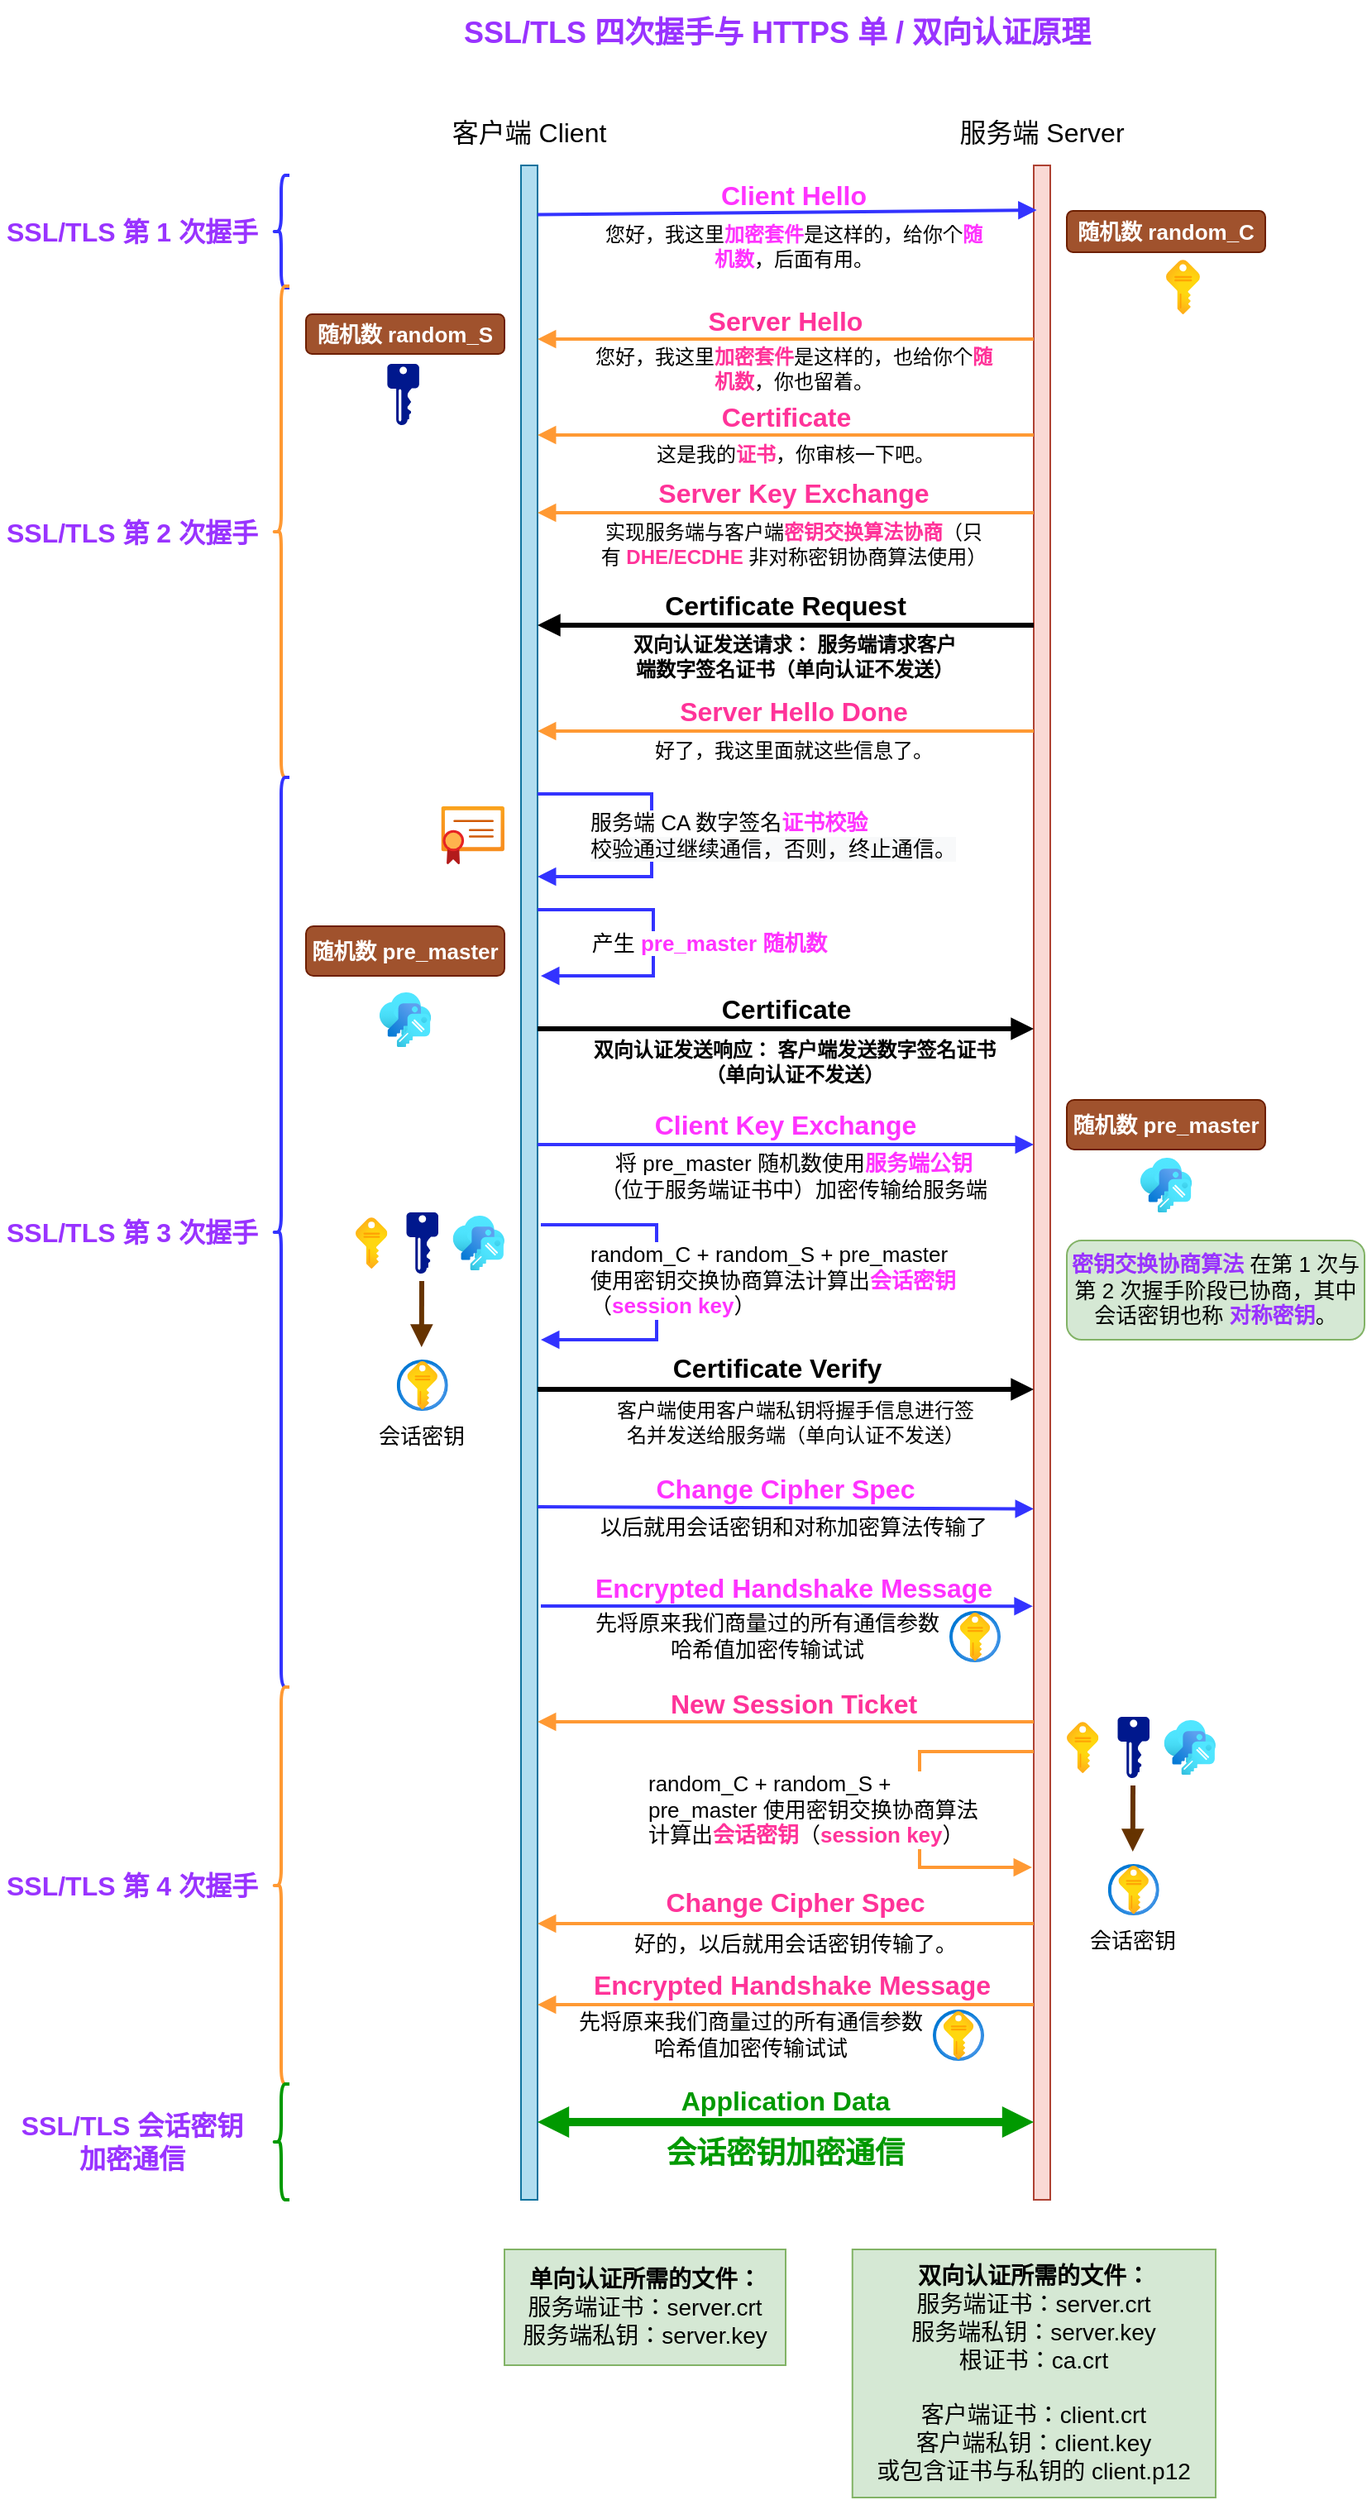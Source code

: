 <mxfile version="14.5.1" type="device"><diagram id="1GQuvzBA7p1ughSzXRVJ" name="第 1 页"><mxGraphModel dx="1865" dy="607" grid="1" gridSize="10" guides="1" tooltips="1" connect="1" arrows="1" fold="1" page="1" pageScale="1" pageWidth="827" pageHeight="1169" math="0" shadow="0"><root><mxCell id="0"/><mxCell id="1" parent="0"/><mxCell id="4LkpH8ioeplfoST91A55-1" value="" style="rounded=0;whiteSpace=wrap;html=1;fillColor=#b1ddf0;strokeColor=#10739e;" parent="1" vertex="1"><mxGeometry x="120" y="140" width="10" height="1230" as="geometry"/></mxCell><mxCell id="4LkpH8ioeplfoST91A55-2" value="" style="rounded=0;whiteSpace=wrap;html=1;fillColor=#fad9d5;strokeColor=#ae4132;" parent="1" vertex="1"><mxGeometry x="430" y="140" width="10" height="1230" as="geometry"/></mxCell><mxCell id="4LkpH8ioeplfoST91A55-3" value="客户端 Client" style="text;html=1;strokeColor=none;fillColor=none;align=center;verticalAlign=middle;whiteSpace=wrap;rounded=0;fontStyle=0;fontSize=16;" parent="1" vertex="1"><mxGeometry x="70" y="100" width="110" height="40" as="geometry"/></mxCell><mxCell id="4LkpH8ioeplfoST91A55-4" value="服务端 Server" style="text;html=1;strokeColor=none;fillColor=none;align=center;verticalAlign=middle;whiteSpace=wrap;rounded=0;fontStyle=0;fontSize=16;" parent="1" vertex="1"><mxGeometry x="380" y="100" width="110" height="40" as="geometry"/></mxCell><mxCell id="4LkpH8ioeplfoST91A55-5" value="" style="endArrow=block;html=1;fontSize=16;exitX=1.32;exitY=0.023;exitDx=0;exitDy=0;exitPerimeter=0;strokeColor=#3333FF;strokeWidth=2;entryX=0.18;entryY=0.022;entryDx=0;entryDy=0;entryPerimeter=0;endFill=1;" parent="1" target="4LkpH8ioeplfoST91A55-2" edge="1"><mxGeometry width="50" height="50" relative="1" as="geometry"><mxPoint x="130.0" y="169.72" as="sourcePoint"/><mxPoint x="430" y="171" as="targetPoint"/></mxGeometry></mxCell><mxCell id="4LkpH8ioeplfoST91A55-6" value="Client Hello" style="text;html=1;strokeColor=none;fillColor=none;align=center;verticalAlign=middle;whiteSpace=wrap;rounded=0;fontSize=16;fontStyle=1;fontColor=#FF33FF;" parent="1" vertex="1"><mxGeometry x="230" y="147.5" width="110" height="20" as="geometry"/></mxCell><mxCell id="4LkpH8ioeplfoST91A55-8" value="您好，我这里&lt;b&gt;&lt;font color=&quot;#ff33ff&quot;&gt;加密套件&lt;/font&gt;&lt;/b&gt;是这样的，给你个&lt;b&gt;&lt;font color=&quot;#ff33ff&quot;&gt;随机数&lt;/font&gt;&lt;/b&gt;，后面有用。" style="text;html=1;strokeColor=none;fillColor=none;align=center;verticalAlign=middle;whiteSpace=wrap;rounded=0;fontSize=12;" parent="1" vertex="1"><mxGeometry x="165" y="168.5" width="240" height="40" as="geometry"/></mxCell><mxCell id="4LkpH8ioeplfoST91A55-9" value="" style="endArrow=block;html=1;strokeWidth=2;fontSize=12;fontColor=#3333FF;strokeColor=#FF9933;endFill=1;" parent="1" edge="1"><mxGeometry width="50" height="50" relative="1" as="geometry"><mxPoint x="430" y="245" as="sourcePoint"/><mxPoint x="130" y="245" as="targetPoint"/></mxGeometry></mxCell><mxCell id="4LkpH8ioeplfoST91A55-10" value="Server Hello" style="text;html=1;strokeColor=none;fillColor=none;align=center;verticalAlign=middle;whiteSpace=wrap;rounded=0;fontSize=16;fontStyle=1;fontColor=#FF3399;" parent="1" vertex="1"><mxGeometry x="225" y="224" width="110" height="20" as="geometry"/></mxCell><mxCell id="4LkpH8ioeplfoST91A55-11" value="您好，我这里&lt;b&gt;&lt;font color=&quot;#ff3399&quot;&gt;加密套件&lt;/font&gt;&lt;/b&gt;是这样的，也给你个&lt;font color=&quot;#ff3399&quot;&gt;&lt;b&gt;随机数&lt;/b&gt;&lt;/font&gt;，你也留着。" style="text;html=1;strokeColor=none;fillColor=none;align=center;verticalAlign=middle;whiteSpace=wrap;rounded=0;fontSize=12;" parent="1" vertex="1"><mxGeometry x="160" y="243" width="250" height="40" as="geometry"/></mxCell><mxCell id="4LkpH8ioeplfoST91A55-12" value="" style="endArrow=block;html=1;strokeWidth=2;fontSize=12;fontColor=#3333FF;strokeColor=#FF9933;endFill=1;" parent="1" edge="1"><mxGeometry width="50" height="50" relative="1" as="geometry"><mxPoint x="430" y="303" as="sourcePoint"/><mxPoint x="130" y="303" as="targetPoint"/></mxGeometry></mxCell><mxCell id="4LkpH8ioeplfoST91A55-14" value="Certificate" style="text;html=1;strokeColor=none;fillColor=none;align=center;verticalAlign=middle;whiteSpace=wrap;rounded=0;fontSize=16;fontStyle=1;fontColor=#FF3399;" parent="1" vertex="1"><mxGeometry x="233.75" y="282" width="92.5" height="20" as="geometry"/></mxCell><mxCell id="4LkpH8ioeplfoST91A55-16" value="这是我的&lt;font color=&quot;#ff3399&quot;&gt;&lt;b&gt;证书&lt;/b&gt;&lt;/font&gt;，你审核一下吧。" style="text;html=1;strokeColor=none;fillColor=none;align=center;verticalAlign=middle;whiteSpace=wrap;rounded=0;fontSize=12;" parent="1" vertex="1"><mxGeometry x="191" y="305" width="190" height="20" as="geometry"/></mxCell><mxCell id="4LkpH8ioeplfoST91A55-17" value="" style="endArrow=block;html=1;strokeWidth=2;fontSize=12;fontColor=#3333FF;strokeColor=#FF9933;endFill=1;" parent="1" edge="1"><mxGeometry width="50" height="50" relative="1" as="geometry"><mxPoint x="430" y="350" as="sourcePoint"/><mxPoint x="130" y="350" as="targetPoint"/></mxGeometry></mxCell><mxCell id="4LkpH8ioeplfoST91A55-19" value="Server Key Exchange" style="text;html=1;strokeColor=none;fillColor=none;align=center;verticalAlign=middle;whiteSpace=wrap;rounded=0;fontSize=16;fontStyle=1;fontColor=#FF3399;" parent="1" vertex="1"><mxGeometry x="170" y="328" width="230" height="20" as="geometry"/></mxCell><mxCell id="4LkpH8ioeplfoST91A55-21" value="实现服务端与客户端&lt;font color=&quot;#ff3399&quot;&gt;&lt;b&gt;密钥交换算法协商&lt;/b&gt;&lt;/font&gt;（只有&amp;nbsp;&lt;font color=&quot;#ff3399&quot;&gt;&lt;b&gt;DHE/ECDHE&lt;/b&gt;&lt;/font&gt; 非对称密钥协商算法使用）" style="text;html=1;strokeColor=none;fillColor=none;align=center;verticalAlign=middle;whiteSpace=wrap;rounded=0;fontSize=12;fontColor=#000000;" parent="1" vertex="1"><mxGeometry x="165" y="354" width="240" height="30" as="geometry"/></mxCell><mxCell id="4LkpH8ioeplfoST91A55-22" value="" style="endArrow=block;html=1;strokeWidth=2;fontSize=12;fontColor=#3333FF;strokeColor=#FF9933;endFill=1;" parent="1" edge="1"><mxGeometry width="50" height="50" relative="1" as="geometry"><mxPoint x="430" y="482" as="sourcePoint"/><mxPoint x="130" y="482" as="targetPoint"/></mxGeometry></mxCell><mxCell id="4LkpH8ioeplfoST91A55-23" value="Server Hello Done" style="text;html=1;strokeColor=none;fillColor=none;align=center;verticalAlign=middle;whiteSpace=wrap;rounded=0;fontSize=16;fontStyle=1;fontColor=#FF3399;" parent="1" vertex="1"><mxGeometry x="170" y="460" width="230" height="20" as="geometry"/></mxCell><mxCell id="4LkpH8ioeplfoST91A55-25" value="好了，我这里面就这些信息了。" style="text;html=1;strokeColor=none;fillColor=none;align=center;verticalAlign=middle;whiteSpace=wrap;rounded=0;fontSize=12;fontColor=#000000;" parent="1" vertex="1"><mxGeometry x="196" y="484" width="178" height="20" as="geometry"/></mxCell><mxCell id="4LkpH8ioeplfoST91A55-27" value="" style="endArrow=block;html=1;strokeWidth=2;fontSize=12;fontColor=#000000;strokeColor=#3333FF;rounded=0;endFill=1;" parent="1" edge="1"><mxGeometry width="50" height="50" relative="1" as="geometry"><mxPoint x="130" y="520" as="sourcePoint"/><mxPoint x="130" y="570" as="targetPoint"/><Array as="points"><mxPoint x="199" y="520"/><mxPoint x="199" y="570"/></Array></mxGeometry></mxCell><mxCell id="4LkpH8ioeplfoST91A55-28" value="服务端 CA 数字签名&lt;b style=&quot;font-size: 13px&quot;&gt;&lt;font color=&quot;#ff33ff&quot; style=&quot;font-size: 13px&quot;&gt;证书校验&lt;br&gt;&lt;/font&gt;&lt;/b&gt;&lt;span style=&quot;background-color: rgb(248 , 249 , 250)&quot;&gt;校验通过继续通信，否则，终止通信。&lt;/span&gt;&lt;b style=&quot;font-size: 13px&quot;&gt;&lt;font color=&quot;#ff33ff&quot; style=&quot;font-size: 13px&quot;&gt;&lt;br&gt;&lt;/font&gt;&lt;/b&gt;" style="text;html=1;strokeColor=none;fillColor=none;align=left;verticalAlign=middle;whiteSpace=wrap;rounded=0;fontSize=13;fontColor=#000000;labelBackgroundColor=#ffffff;" parent="1" vertex="1"><mxGeometry x="160" y="520" width="230" height="50" as="geometry"/></mxCell><mxCell id="4LkpH8ioeplfoST91A55-29" value="" style="endArrow=block;html=1;strokeWidth=2;fontSize=12;fontColor=#000000;strokeColor=#3333FF;rounded=0;endFill=1;" parent="1" edge="1"><mxGeometry width="50" height="50" relative="1" as="geometry"><mxPoint x="130" y="590" as="sourcePoint"/><mxPoint x="132" y="630" as="targetPoint"/><Array as="points"><mxPoint x="200" y="590"/><mxPoint x="200" y="630"/></Array></mxGeometry></mxCell><mxCell id="4LkpH8ioeplfoST91A55-30" value="产生 &lt;b style=&quot;font-size: 13px&quot;&gt;&lt;font color=&quot;#ff33ff&quot; style=&quot;font-size: 13px&quot;&gt;pre_master 随机数&lt;/font&gt;&lt;/b&gt;" style="text;html=1;strokeColor=none;fillColor=none;align=center;verticalAlign=middle;whiteSpace=wrap;rounded=0;labelBackgroundColor=#ffffff;fontSize=13;fontColor=#000000;" parent="1" vertex="1"><mxGeometry x="159" y="600" width="150" height="20" as="geometry"/></mxCell><mxCell id="4LkpH8ioeplfoST91A55-31" value="随机数 random_C" style="text;html=1;align=center;verticalAlign=middle;whiteSpace=wrap;rounded=1;labelBackgroundColor=none;fontSize=13;fontStyle=1;fillColor=#a0522d;strokeColor=#6D1F00;fontColor=#ffffff;" parent="1" vertex="1"><mxGeometry x="450" y="167.5" width="120" height="25" as="geometry"/></mxCell><mxCell id="4LkpH8ioeplfoST91A55-32" value="随机数 random_S" style="text;html=1;align=center;verticalAlign=middle;whiteSpace=wrap;rounded=1;labelBackgroundColor=none;fontSize=13;fontStyle=1;fontColor=#ffffff;fillColor=#a0522d;strokeColor=#6D1F00;" parent="1" vertex="1"><mxGeometry x="-10" y="230" width="120" height="24" as="geometry"/></mxCell><mxCell id="4LkpH8ioeplfoST91A55-33" value="" style="endArrow=block;html=1;fontSize=16;strokeColor=#3333FF;strokeWidth=2;endFill=1;" parent="1" edge="1"><mxGeometry width="50" height="50" relative="1" as="geometry"><mxPoint x="130" y="732" as="sourcePoint"/><mxPoint x="430" y="732" as="targetPoint"/></mxGeometry></mxCell><mxCell id="4LkpH8ioeplfoST91A55-34" value="Client Key Exchange" style="text;html=1;strokeColor=none;fillColor=none;align=center;verticalAlign=middle;whiteSpace=wrap;rounded=0;fontSize=16;fontStyle=1;fontColor=#FF33FF;" parent="1" vertex="1"><mxGeometry x="195" y="710" width="170" height="20" as="geometry"/></mxCell><mxCell id="4LkpH8ioeplfoST91A55-35" value="将 pre_master 随机数使用&lt;b style=&quot;color: rgb(255 , 51 , 255)&quot;&gt;服务端公钥&lt;/b&gt;（位于服务端证书中）加密传输给服务端" style="text;html=1;strokeColor=none;fillColor=none;align=center;verticalAlign=middle;whiteSpace=wrap;rounded=0;labelBackgroundColor=none;fontSize=13;" parent="1" vertex="1"><mxGeometry x="165" y="731" width="240" height="40" as="geometry"/></mxCell><mxCell id="4LkpH8ioeplfoST91A55-38" value="随机数 pre_master" style="text;html=1;strokeColor=#6D1F00;fillColor=#a0522d;align=center;verticalAlign=middle;whiteSpace=wrap;rounded=1;labelBackgroundColor=none;fontSize=13;fontStyle=1;fontColor=#ffffff;" parent="1" vertex="1"><mxGeometry x="450" y="705" width="120" height="30" as="geometry"/></mxCell><mxCell id="4LkpH8ioeplfoST91A55-40" value="" style="endArrow=block;html=1;strokeWidth=2;fontSize=12;fontColor=#000000;strokeColor=#3333FF;rounded=0;endFill=1;" parent="1" edge="1"><mxGeometry width="50" height="50" relative="1" as="geometry"><mxPoint x="132" y="780.49" as="sourcePoint"/><mxPoint x="132" y="850" as="targetPoint"/><Array as="points"><mxPoint x="202" y="780.49"/><mxPoint x="202" y="850"/></Array></mxGeometry></mxCell><mxCell id="4LkpH8ioeplfoST91A55-41" value="random_C + random_S + pre_master 使用密钥交换协商算法计算出&lt;b&gt;&lt;font color=&quot;#ff33ff&quot;&gt;会话密钥&lt;/font&gt;&lt;/b&gt;（&lt;b&gt;&lt;font color=&quot;#ff33ff&quot;&gt;session key&lt;/font&gt;&lt;/b&gt;）" style="text;html=1;strokeColor=none;fillColor=none;align=left;verticalAlign=middle;whiteSpace=wrap;rounded=0;labelBackgroundColor=#ffffff;fontSize=13;" parent="1" vertex="1"><mxGeometry x="160" y="783.5" width="225" height="60" as="geometry"/></mxCell><mxCell id="4LkpH8ioeplfoST91A55-42" value="" style="endArrow=block;html=1;strokeWidth=2;fontSize=13;fontColor=#000000;strokeColor=#FF9933;rounded=0;endFill=1;" parent="1" edge="1"><mxGeometry width="50" height="50" relative="1" as="geometry"><mxPoint x="430" y="1099" as="sourcePoint"/><mxPoint x="429" y="1169" as="targetPoint"/><Array as="points"><mxPoint x="361" y="1099"/><mxPoint x="361" y="1169"/></Array></mxGeometry></mxCell><mxCell id="4LkpH8ioeplfoST91A55-43" value="random_C + random_S + pre_master 使用密钥交换协商算法计算出&lt;b&gt;&lt;font color=&quot;#ff3399&quot;&gt;会话密钥&lt;/font&gt;&lt;/b&gt;（&lt;b&gt;&lt;font color=&quot;#ff3399&quot;&gt;session key&lt;/font&gt;&lt;/b&gt;）" style="text;html=1;strokeColor=none;fillColor=none;align=left;verticalAlign=middle;whiteSpace=wrap;rounded=0;labelBackgroundColor=#ffffff;fontSize=13;" parent="1" vertex="1"><mxGeometry x="195" y="1109" width="210" height="50" as="geometry"/></mxCell><mxCell id="4LkpH8ioeplfoST91A55-45" value="&lt;b&gt;&lt;font color=&quot;#9933ff&quot;&gt;密钥交换协商算法&amp;nbsp;&lt;/font&gt;&lt;/b&gt;在第 1 次与第 2 次握手阶段已协商，其中会话密钥也称&amp;nbsp;&lt;b style=&quot;color: rgb(153 , 51 , 255)&quot;&gt;对称密钥&lt;/b&gt;。" style="text;html=1;align=center;verticalAlign=middle;whiteSpace=wrap;rounded=1;labelBackgroundColor=none;fontSize=13;strokeColor=#82b366;strokeWidth=1;perimeterSpacing=1;fillColor=#d5e8d4;" parent="1" vertex="1"><mxGeometry x="450" y="790" width="180" height="60" as="geometry"/></mxCell><mxCell id="4LkpH8ioeplfoST91A55-47" value="" style="endArrow=block;html=1;fontSize=16;exitX=1.32;exitY=0.023;exitDx=0;exitDy=0;exitPerimeter=0;strokeColor=#3333FF;strokeWidth=2;endFill=1;" parent="1" edge="1"><mxGeometry width="50" height="50" relative="1" as="geometry"><mxPoint x="130" y="951" as="sourcePoint"/><mxPoint x="430" y="952.28" as="targetPoint"/></mxGeometry></mxCell><mxCell id="4LkpH8ioeplfoST91A55-48" value="Change Cipher Spec" style="text;html=1;strokeColor=none;fillColor=none;align=center;verticalAlign=middle;whiteSpace=wrap;rounded=0;fontSize=16;fontStyle=1;fontColor=#FF33FF;" parent="1" vertex="1"><mxGeometry x="195" y="930" width="170" height="20" as="geometry"/></mxCell><mxCell id="4LkpH8ioeplfoST91A55-49" value="以后就用会话密钥和对称加密算法传输了" style="text;html=1;strokeColor=none;fillColor=none;align=center;verticalAlign=middle;whiteSpace=wrap;rounded=0;labelBackgroundColor=none;fontSize=13;fontColor=#000000;" parent="1" vertex="1"><mxGeometry x="160" y="950" width="250" height="25" as="geometry"/></mxCell><mxCell id="FIg4ft03pJCFfKNYRrgB-1" value="SSL/TLS 四次握手与 HTTPS 单 / 双向认证原理" style="text;html=1;strokeColor=none;fillColor=none;align=center;verticalAlign=middle;whiteSpace=wrap;rounded=0;fontStyle=1;fontSize=18;fontColor=#9933FF;" parent="1" vertex="1"><mxGeometry x="82.81" y="40" width="384.37" height="40" as="geometry"/></mxCell><mxCell id="FIg4ft03pJCFfKNYRrgB-3" value="" style="shape=curlyBracket;whiteSpace=wrap;html=1;rounded=1;fontSize=16;fontColor=#9933FF;strokeWidth=2;strokeColor=#3333FF;" parent="1" vertex="1"><mxGeometry x="-30" y="146" width="10" height="68" as="geometry"/></mxCell><mxCell id="FIg4ft03pJCFfKNYRrgB-4" value="" style="shape=curlyBracket;whiteSpace=wrap;html=1;rounded=1;fontSize=16;fontColor=#9933FF;strokeWidth=2;strokeColor=#FF9933;" parent="1" vertex="1"><mxGeometry x="-30" y="213" width="10" height="297" as="geometry"/></mxCell><mxCell id="FIg4ft03pJCFfKNYRrgB-5" value="SSL/TLS 第 1 次握手" style="text;html=1;strokeColor=none;fillColor=none;align=center;verticalAlign=middle;whiteSpace=wrap;rounded=0;fontSize=16;fontColor=#9933FF;fontStyle=1" parent="1" vertex="1"><mxGeometry x="-195" y="165" width="160" height="30" as="geometry"/></mxCell><mxCell id="FIg4ft03pJCFfKNYRrgB-6" value="SSL/TLS 第 2 次握手" style="text;html=1;strokeColor=none;fillColor=none;align=center;verticalAlign=middle;whiteSpace=wrap;rounded=0;fontSize=16;fontColor=#9933FF;fontStyle=1" parent="1" vertex="1"><mxGeometry x="-195" y="346.5" width="160" height="30" as="geometry"/></mxCell><mxCell id="FIg4ft03pJCFfKNYRrgB-9" value="随机数 pre_master" style="text;html=1;strokeColor=#6D1F00;fillColor=#a0522d;align=center;verticalAlign=middle;whiteSpace=wrap;rounded=1;labelBackgroundColor=none;fontSize=13;fontStyle=1;fontColor=#ffffff;" parent="1" vertex="1"><mxGeometry x="-10" y="600" width="120" height="30" as="geometry"/></mxCell><mxCell id="FIg4ft03pJCFfKNYRrgB-13" value="" style="endArrow=block;html=1;fontSize=16;strokeColor=#3333FF;strokeWidth=2;entryX=-0.06;entryY=0.662;entryDx=0;entryDy=0;entryPerimeter=0;endFill=1;" parent="1" edge="1"><mxGeometry width="50" height="50" relative="1" as="geometry"><mxPoint x="132" y="1011" as="sourcePoint"/><mxPoint x="429.4" y="1011.08" as="targetPoint"/></mxGeometry></mxCell><mxCell id="FIg4ft03pJCFfKNYRrgB-14" value="&lt;p&gt;Encrypted Handshake Message&lt;/p&gt;" style="text;html=1;strokeColor=none;fillColor=none;align=center;verticalAlign=middle;whiteSpace=wrap;rounded=0;fontSize=16;fontStyle=1;fontColor=#FF33FF;" parent="1" vertex="1"><mxGeometry x="160" y="990" width="250" height="20" as="geometry"/></mxCell><mxCell id="FIg4ft03pJCFfKNYRrgB-15" value="先将原来我们商量过的所有通信参数哈希值加密传输试试" style="text;html=1;strokeColor=none;fillColor=none;align=center;verticalAlign=middle;whiteSpace=wrap;rounded=0;labelBackgroundColor=none;fontSize=13;fontColor=#000000;" parent="1" vertex="1"><mxGeometry x="159" y="1014" width="220" height="30" as="geometry"/></mxCell><mxCell id="FIg4ft03pJCFfKNYRrgB-16" value="" style="shape=curlyBracket;whiteSpace=wrap;html=1;rounded=1;fontSize=16;fontColor=#9933FF;strokeWidth=2;strokeColor=#3333FF;" parent="1" vertex="1"><mxGeometry x="-30" y="510" width="10" height="550" as="geometry"/></mxCell><mxCell id="FIg4ft03pJCFfKNYRrgB-17" value="SSL/TLS 第 3 次握手" style="text;html=1;strokeColor=none;fillColor=none;align=center;verticalAlign=middle;whiteSpace=wrap;rounded=0;fontSize=16;fontColor=#9933FF;fontStyle=1" parent="1" vertex="1"><mxGeometry x="-195" y="770" width="160" height="30" as="geometry"/></mxCell><mxCell id="FIg4ft03pJCFfKNYRrgB-18" value="" style="aspect=fixed;html=1;points=[];align=center;image;fontSize=12;image=img/lib/azure2/app_services/App_Service_Certificates.svg;rounded=1;labelBackgroundColor=none;strokeColor=#3333FF;strokeWidth=2;gradientColor=none;" parent="1" vertex="1"><mxGeometry x="71.72" y="527.5" width="38.28" height="35" as="geometry"/></mxCell><mxCell id="FIg4ft03pJCFfKNYRrgB-19" value="" style="aspect=fixed;html=1;points=[];align=center;image;fontSize=12;image=img/lib/azure2/general/Subscriptions.svg;rounded=1;labelBackgroundColor=none;strokeColor=#3333FF;strokeWidth=2;gradientColor=none;" parent="1" vertex="1"><mxGeometry x="510" y="197" width="20.45" height="33" as="geometry"/></mxCell><mxCell id="FIg4ft03pJCFfKNYRrgB-21" value="" style="aspect=fixed;html=1;points=[];align=center;image;fontSize=12;image=img/lib/azure2/security/Keys.svg;rounded=1;labelBackgroundColor=none;strokeColor=#3333FF;strokeWidth=2;gradientColor=none;" parent="1" vertex="1"><mxGeometry x="34.37" y="640" width="31.26" height="33" as="geometry"/></mxCell><mxCell id="FIg4ft03pJCFfKNYRrgB-22" value="" style="aspect=fixed;html=1;points=[];align=center;image;fontSize=12;image=img/lib/azure2/security/Keys.svg;rounded=1;labelBackgroundColor=none;strokeColor=#3333FF;strokeWidth=2;gradientColor=none;" parent="1" vertex="1"><mxGeometry x="494.37" y="740" width="31.26" height="33" as="geometry"/></mxCell><mxCell id="FIg4ft03pJCFfKNYRrgB-23" value="" style="aspect=fixed;html=1;points=[];align=center;image;fontSize=12;image=img/lib/azure2/general/Subscriptions.svg;rounded=1;labelBackgroundColor=none;strokeColor=#3333FF;strokeWidth=2;gradientColor=none;" parent="1" vertex="1"><mxGeometry x="20" y="776.02" width="19.19" height="30.97" as="geometry"/></mxCell><mxCell id="FIg4ft03pJCFfKNYRrgB-25" value="" style="aspect=fixed;html=1;points=[];align=center;image;fontSize=12;image=img/lib/azure2/security/Keys.svg;rounded=1;labelBackgroundColor=none;strokeColor=#3333FF;strokeWidth=2;gradientColor=none;" parent="1" vertex="1"><mxGeometry x="78.74" y="775" width="31.26" height="33" as="geometry"/></mxCell><mxCell id="FIg4ft03pJCFfKNYRrgB-29" value="" style="endArrow=block;html=1;strokeWidth=2;fontSize=12;fontColor=#3333FF;strokeColor=#FF9933;endFill=1;" parent="1" edge="1"><mxGeometry width="50" height="50" relative="1" as="geometry"><mxPoint x="430" y="1203" as="sourcePoint"/><mxPoint x="130" y="1203" as="targetPoint"/></mxGeometry></mxCell><mxCell id="FIg4ft03pJCFfKNYRrgB-30" value="&lt;p&gt;Change Cipher Spec&lt;/p&gt;" style="text;html=1;strokeColor=none;fillColor=none;align=center;verticalAlign=middle;whiteSpace=wrap;rounded=0;labelBackgroundColor=none;fontSize=16;fontStyle=1;fontColor=#FF3399;" parent="1" vertex="1"><mxGeometry x="201" y="1180" width="170" height="20" as="geometry"/></mxCell><mxCell id="FIg4ft03pJCFfKNYRrgB-31" value="好的，以后就用会话密钥传输了。" style="text;html=1;strokeColor=none;fillColor=none;align=center;verticalAlign=middle;whiteSpace=wrap;rounded=0;labelBackgroundColor=none;fontSize=13;" parent="1" vertex="1"><mxGeometry x="186" y="1205" width="200" height="20" as="geometry"/></mxCell><mxCell id="FIg4ft03pJCFfKNYRrgB-32" value="" style="endArrow=block;html=1;strokeWidth=2;fontSize=12;fontColor=#3333FF;strokeColor=#FF9933;endFill=1;" parent="1" edge="1"><mxGeometry width="50" height="50" relative="1" as="geometry"><mxPoint x="430" y="1252" as="sourcePoint"/><mxPoint x="129.99" y="1252" as="targetPoint"/></mxGeometry></mxCell><mxCell id="FIg4ft03pJCFfKNYRrgB-33" value="&lt;p&gt;Encrypted Handshake Message&lt;/p&gt;" style="text;html=1;strokeColor=none;fillColor=none;align=center;verticalAlign=middle;whiteSpace=wrap;rounded=0;fontSize=16;fontStyle=1;fontColor=#FF3399;" parent="1" vertex="1"><mxGeometry x="156" y="1230" width="256" height="20" as="geometry"/></mxCell><mxCell id="FIg4ft03pJCFfKNYRrgB-34" value="先将原来我们商量过的所有通信参数哈希值加密传输试试" style="text;html=1;strokeColor=none;fillColor=none;align=center;verticalAlign=middle;whiteSpace=wrap;rounded=0;labelBackgroundColor=none;fontSize=13;fontColor=#000000;" parent="1" vertex="1"><mxGeometry x="149" y="1255" width="220" height="30" as="geometry"/></mxCell><mxCell id="FIg4ft03pJCFfKNYRrgB-35" value="" style="shape=curlyBracket;whiteSpace=wrap;html=1;rounded=1;fontSize=16;fontColor=#9933FF;strokeWidth=2;strokeColor=#FF9933;" parent="1" vertex="1"><mxGeometry x="-30" y="1060" width="10" height="240" as="geometry"/></mxCell><mxCell id="FIg4ft03pJCFfKNYRrgB-36" value="SSL/TLS 第 4 次握手" style="text;html=1;strokeColor=none;fillColor=none;align=center;verticalAlign=middle;whiteSpace=wrap;rounded=0;fontSize=16;fontColor=#9933FF;fontStyle=1" parent="1" vertex="1"><mxGeometry x="-195" y="1165" width="160" height="30" as="geometry"/></mxCell><mxCell id="FIg4ft03pJCFfKNYRrgB-38" value="" style="endArrow=block;startArrow=block;html=1;fontSize=13;fontColor=#663300;strokeWidth=5;fillColor=#e51400;rounded=0;strokeColor=#009900;startFill=1;endFill=1;" parent="1" edge="1"><mxGeometry width="50" height="50" relative="1" as="geometry"><mxPoint x="130" y="1323" as="sourcePoint"/><mxPoint x="430" y="1323" as="targetPoint"/></mxGeometry></mxCell><mxCell id="FIg4ft03pJCFfKNYRrgB-39" value="会话密钥加密通信" style="text;html=1;strokeColor=none;fillColor=none;align=center;verticalAlign=middle;whiteSpace=wrap;rounded=0;labelBackgroundColor=#ffffff;sketch=0;fontSize=18;fontStyle=1;fontColor=#009900;" parent="1" vertex="1"><mxGeometry x="205" y="1329" width="150" height="26" as="geometry"/></mxCell><mxCell id="FIg4ft03pJCFfKNYRrgB-43" value="" style="shape=curlyBracket;whiteSpace=wrap;html=1;rounded=1;fontSize=16;fontColor=#9933FF;strokeWidth=2;strokeColor=#009900;" parent="1" vertex="1"><mxGeometry x="-30" y="1300" width="10" height="70" as="geometry"/></mxCell><mxCell id="FIg4ft03pJCFfKNYRrgB-44" value="SSL/TLS 会话密钥加密通信" style="text;html=1;strokeColor=none;fillColor=none;align=center;verticalAlign=middle;whiteSpace=wrap;rounded=0;fontSize=16;fontColor=#9933FF;fontStyle=1" parent="1" vertex="1"><mxGeometry x="-190" y="1320" width="150" height="30" as="geometry"/></mxCell><mxCell id="FIg4ft03pJCFfKNYRrgB-45" value="&lt;div style=&quot;font-size: 14px&quot;&gt;&lt;b&gt;单向认证所需的文件：&lt;/b&gt;&lt;/div&gt;服务端证书：server.crt&lt;br style=&quot;font-size: 14px&quot;&gt;服务端私钥：server.key" style="text;html=1;align=center;verticalAlign=middle;whiteSpace=wrap;rounded=0;labelBackgroundColor=none;sketch=0;fontSize=14;shadow=0;glass=0;strokeWidth=1;fontStyle=0;strokeColor=#82b366;fillColor=#d5e8d4;" parent="1" vertex="1"><mxGeometry x="110" y="1400" width="170" height="70" as="geometry"/></mxCell><mxCell id="6tCRtTD4Euu7V8YpXhi--3" value="" style="aspect=fixed;pointerEvents=1;shadow=0;dashed=0;html=1;strokeColor=none;labelPosition=center;verticalLabelPosition=bottom;verticalAlign=top;align=center;fillColor=#00188D;shape=mxgraph.mscae.enterprise.key_permissions" parent="1" vertex="1"><mxGeometry x="39.19" y="260" width="19.24" height="37" as="geometry"/></mxCell><mxCell id="6tCRtTD4Euu7V8YpXhi--6" value="" style="aspect=fixed;pointerEvents=1;shadow=0;dashed=0;html=1;strokeColor=none;labelPosition=center;verticalLabelPosition=bottom;verticalAlign=top;align=center;fillColor=#00188D;shape=mxgraph.mscae.enterprise.key_permissions" parent="1" vertex="1"><mxGeometry x="50.76" y="773" width="19.24" height="37" as="geometry"/></mxCell><mxCell id="6tCRtTD4Euu7V8YpXhi--8" value="" style="aspect=fixed;html=1;points=[];align=center;image;fontSize=12;image=img/lib/azure2/security/Key_Vaults.svg;rounded=1;labelBackgroundColor=none;strokeColor=#3333FF;strokeWidth=2;gradientColor=none;sketch=0;" parent="1" vertex="1"><mxGeometry x="379" y="1014" width="31" height="31" as="geometry"/></mxCell><mxCell id="6tCRtTD4Euu7V8YpXhi--9" value="" style="aspect=fixed;html=1;points=[];align=center;image;fontSize=12;image=img/lib/azure2/security/Key_Vaults.svg;rounded=1;labelBackgroundColor=none;strokeColor=#3333FF;strokeWidth=2;gradientColor=none;sketch=0;" parent="1" vertex="1"><mxGeometry x="369" y="1255" width="31" height="31" as="geometry"/></mxCell><mxCell id="6tCRtTD4Euu7V8YpXhi--10" value="" style="aspect=fixed;html=1;points=[];align=center;image;fontSize=12;image=img/lib/azure2/security/Key_Vaults.svg;rounded=1;labelBackgroundColor=none;strokeColor=#3333FF;strokeWidth=2;gradientColor=none;sketch=0;" parent="1" vertex="1"><mxGeometry x="44.88" y="862" width="31" height="31" as="geometry"/></mxCell><mxCell id="jGRguBa34dUZj7OnkdRO-1" value="Application Data" style="text;html=1;strokeColor=none;fillColor=none;align=center;verticalAlign=middle;whiteSpace=wrap;rounded=0;fontSize=16;fontStyle=1;fontColor=#009900;" parent="1" vertex="1"><mxGeometry x="215" y="1300" width="130" height="20" as="geometry"/></mxCell><mxCell id="jGRguBa34dUZj7OnkdRO-3" value="" style="endArrow=block;html=1;strokeWidth=3;fontSize=12;endFill=1;" parent="1" edge="1"><mxGeometry width="50" height="50" relative="1" as="geometry"><mxPoint x="430" y="418" as="sourcePoint"/><mxPoint x="130" y="418" as="targetPoint"/></mxGeometry></mxCell><mxCell id="jGRguBa34dUZj7OnkdRO-4" value="Certificate Request" style="text;html=1;strokeColor=none;fillColor=none;align=center;verticalAlign=middle;whiteSpace=wrap;rounded=0;fontSize=16;fontStyle=1;" parent="1" vertex="1"><mxGeometry x="195" y="396" width="170" height="20" as="geometry"/></mxCell><mxCell id="jGRguBa34dUZj7OnkdRO-5" value="双向认证发送请求： 服务端请求客户端数字签名证书（单向认证不发送）" style="text;html=1;strokeColor=none;fillColor=none;align=center;verticalAlign=middle;whiteSpace=wrap;rounded=0;fontSize=12;fontColor=#000000;fontStyle=1" parent="1" vertex="1"><mxGeometry x="180.75" y="421" width="208.5" height="32" as="geometry"/></mxCell><mxCell id="jGRguBa34dUZj7OnkdRO-6" value="" style="endArrow=block;html=1;fontSize=16;strokeWidth=3;endFill=1;" parent="1" edge="1"><mxGeometry width="50" height="50" relative="1" as="geometry"><mxPoint x="130.01" y="662" as="sourcePoint"/><mxPoint x="430.01" y="662" as="targetPoint"/></mxGeometry></mxCell><mxCell id="jGRguBa34dUZj7OnkdRO-7" value="Certificate" style="text;html=1;strokeColor=none;fillColor=none;align=center;verticalAlign=middle;whiteSpace=wrap;rounded=0;fontSize=16;fontStyle=1;" parent="1" vertex="1"><mxGeometry x="233.75" y="640" width="92.5" height="20" as="geometry"/></mxCell><mxCell id="jGRguBa34dUZj7OnkdRO-8" value="双向认证发送响应： 客户端发送数字签名证书（单向认证不发送）" style="text;html=1;strokeColor=none;fillColor=none;align=center;verticalAlign=middle;whiteSpace=wrap;rounded=0;fontSize=12;fontColor=#000000;fontStyle=1" parent="1" vertex="1"><mxGeometry x="158.75" y="663" width="252.5" height="37" as="geometry"/></mxCell><mxCell id="jGRguBa34dUZj7OnkdRO-9" value="" style="endArrow=block;html=1;fontSize=16;strokeWidth=3;endFill=1;" parent="1" edge="1"><mxGeometry width="50" height="50" relative="1" as="geometry"><mxPoint x="130" y="880" as="sourcePoint"/><mxPoint x="430.0" y="880" as="targetPoint"/></mxGeometry></mxCell><mxCell id="jGRguBa34dUZj7OnkdRO-10" value="Certificate Verify" style="text;html=1;strokeColor=none;fillColor=none;align=center;verticalAlign=middle;whiteSpace=wrap;rounded=0;fontSize=16;fontStyle=1;" parent="1" vertex="1"><mxGeometry x="200" y="857" width="150" height="20" as="geometry"/></mxCell><mxCell id="jGRguBa34dUZj7OnkdRO-11" value="客户端使用客户端私钥将握手信息进行签名并发送给服务端（单向认证不发送）" style="text;html=1;strokeColor=none;fillColor=none;align=center;verticalAlign=middle;whiteSpace=wrap;rounded=0;fontSize=12;fontColor=#000000;" parent="1" vertex="1"><mxGeometry x="173" y="880" width="226" height="40" as="geometry"/></mxCell><mxCell id="jGRguBa34dUZj7OnkdRO-12" value="" style="endArrow=block;html=1;strokeWidth=2;fontSize=12;fontColor=#3333FF;fontStyle=0;strokeColor=#FF9933;endFill=1;" parent="1" edge="1"><mxGeometry width="50" height="50" relative="1" as="geometry"><mxPoint x="430.0" y="1081" as="sourcePoint"/><mxPoint x="130" y="1081" as="targetPoint"/></mxGeometry></mxCell><mxCell id="jGRguBa34dUZj7OnkdRO-13" value="New Session Ticket" style="text;html=1;strokeColor=none;fillColor=none;align=center;verticalAlign=middle;whiteSpace=wrap;rounded=0;fontSize=16;fontStyle=1;fontColor=#FF3399;" parent="1" vertex="1"><mxGeometry x="195" y="1060" width="180" height="20" as="geometry"/></mxCell><mxCell id="QXnrWBJOUta8h3eCyWmq-1" value="会话密钥" style="text;html=1;strokeColor=none;fillColor=none;align=center;verticalAlign=middle;whiteSpace=wrap;rounded=0;fontSize=13;" vertex="1" parent="1"><mxGeometry x="29.38" y="895.5" width="62" height="24.5" as="geometry"/></mxCell><mxCell id="QXnrWBJOUta8h3eCyWmq-5" value="" style="endArrow=block;html=1;fontSize=13;strokeWidth=3;endFill=1;strokeColor=#663300;" edge="1" parent="1"><mxGeometry width="50" height="50" relative="1" as="geometry"><mxPoint x="60" y="814.5" as="sourcePoint"/><mxPoint x="59.88" y="854.5" as="targetPoint"/></mxGeometry></mxCell><mxCell id="QXnrWBJOUta8h3eCyWmq-6" value="" style="aspect=fixed;html=1;points=[];align=center;image;fontSize=12;image=img/lib/azure2/general/Subscriptions.svg;rounded=1;labelBackgroundColor=none;strokeColor=#3333FF;strokeWidth=2;gradientColor=none;" vertex="1" parent="1"><mxGeometry x="450" y="1081.02" width="19.19" height="30.97" as="geometry"/></mxCell><mxCell id="QXnrWBJOUta8h3eCyWmq-7" value="" style="aspect=fixed;html=1;points=[];align=center;image;fontSize=12;image=img/lib/azure2/security/Keys.svg;rounded=1;labelBackgroundColor=none;strokeColor=#3333FF;strokeWidth=2;gradientColor=none;" vertex="1" parent="1"><mxGeometry x="508.74" y="1080" width="31.26" height="33" as="geometry"/></mxCell><mxCell id="QXnrWBJOUta8h3eCyWmq-8" value="" style="aspect=fixed;pointerEvents=1;shadow=0;dashed=0;html=1;strokeColor=none;labelPosition=center;verticalLabelPosition=bottom;verticalAlign=top;align=center;fillColor=#00188D;shape=mxgraph.mscae.enterprise.key_permissions" vertex="1" parent="1"><mxGeometry x="480.76" y="1078" width="19.24" height="37" as="geometry"/></mxCell><mxCell id="QXnrWBJOUta8h3eCyWmq-9" value="" style="aspect=fixed;html=1;points=[];align=center;image;fontSize=12;image=img/lib/azure2/security/Key_Vaults.svg;rounded=1;labelBackgroundColor=none;strokeColor=#3333FF;strokeWidth=2;gradientColor=none;sketch=0;" vertex="1" parent="1"><mxGeometry x="474.88" y="1167" width="31" height="31" as="geometry"/></mxCell><mxCell id="QXnrWBJOUta8h3eCyWmq-10" value="会话密钥" style="text;html=1;strokeColor=none;fillColor=none;align=center;verticalAlign=middle;whiteSpace=wrap;rounded=0;fontSize=13;" vertex="1" parent="1"><mxGeometry x="459.38" y="1200.5" width="62" height="24.5" as="geometry"/></mxCell><mxCell id="QXnrWBJOUta8h3eCyWmq-11" value="" style="endArrow=block;html=1;fontSize=13;strokeWidth=3;endFill=1;strokeColor=#663300;" edge="1" parent="1"><mxGeometry width="50" height="50" relative="1" as="geometry"><mxPoint x="490" y="1119.5" as="sourcePoint"/><mxPoint x="489.88" y="1159.5" as="targetPoint"/></mxGeometry></mxCell><mxCell id="QXnrWBJOUta8h3eCyWmq-13" value="&lt;div style=&quot;font-size: 14px&quot;&gt;&lt;b&gt;双向认证所需的文件：&lt;/b&gt;&lt;/div&gt;服务端证书：server.crt&lt;br style=&quot;font-size: 14px&quot;&gt;服务端私钥：server.key&lt;br&gt;根证书：ca.crt&lt;br&gt;&lt;br&gt;客户端证书：client.crt&lt;br&gt;客户端私钥：client.key&lt;br&gt;或包含证书与私钥的 client.p12" style="text;html=1;align=center;verticalAlign=middle;whiteSpace=wrap;rounded=0;labelBackgroundColor=none;sketch=0;fontSize=14;shadow=0;glass=0;strokeWidth=1;fontStyle=0;strokeColor=#82b366;fillColor=#d5e8d4;" vertex="1" parent="1"><mxGeometry x="320.38" y="1400" width="219.62" height="150" as="geometry"/></mxCell></root></mxGraphModel></diagram></mxfile>